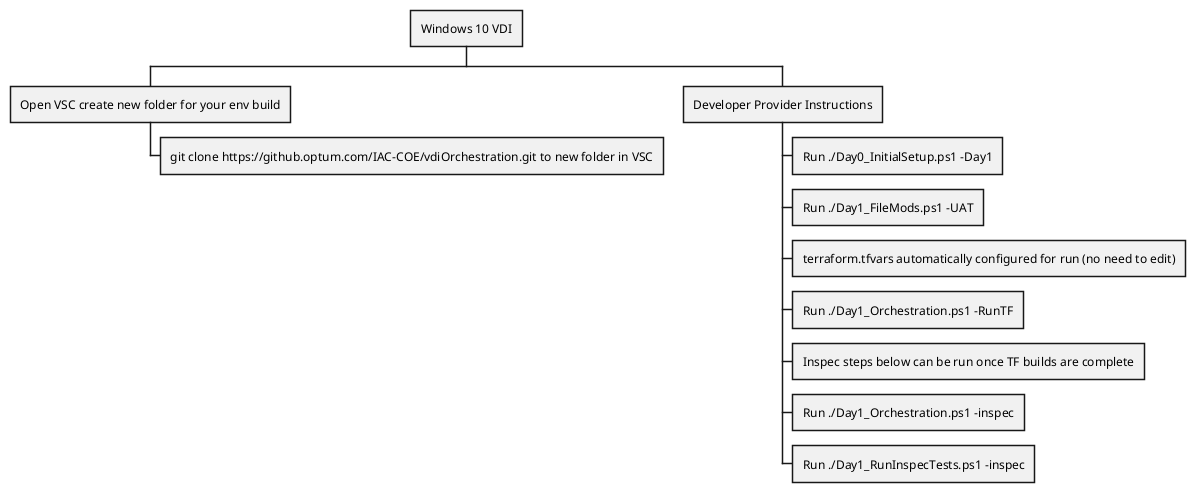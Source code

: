@startwbs
* Windows 10 VDI
** Open VSC create new folder for your env build
*** git clone https://github.optum.com/IAC-COE/vdiOrchestration.git to new folder in VSC
** Developer Provider Instructions
*** Run ./Day0_InitialSetup.ps1 -Day1
*** Run ./Day1_FileMods.ps1 -UAT
*** terraform.tfvars automatically configured for run (no need to edit)
*** Run ./Day1_Orchestration.ps1 -RunTF
*** Inspec steps below can be run once TF builds are complete
*** Run ./Day1_Orchestration.ps1 -inspec
*** Run ./Day1_RunInspecTests.ps1 -inspec
@endwbs